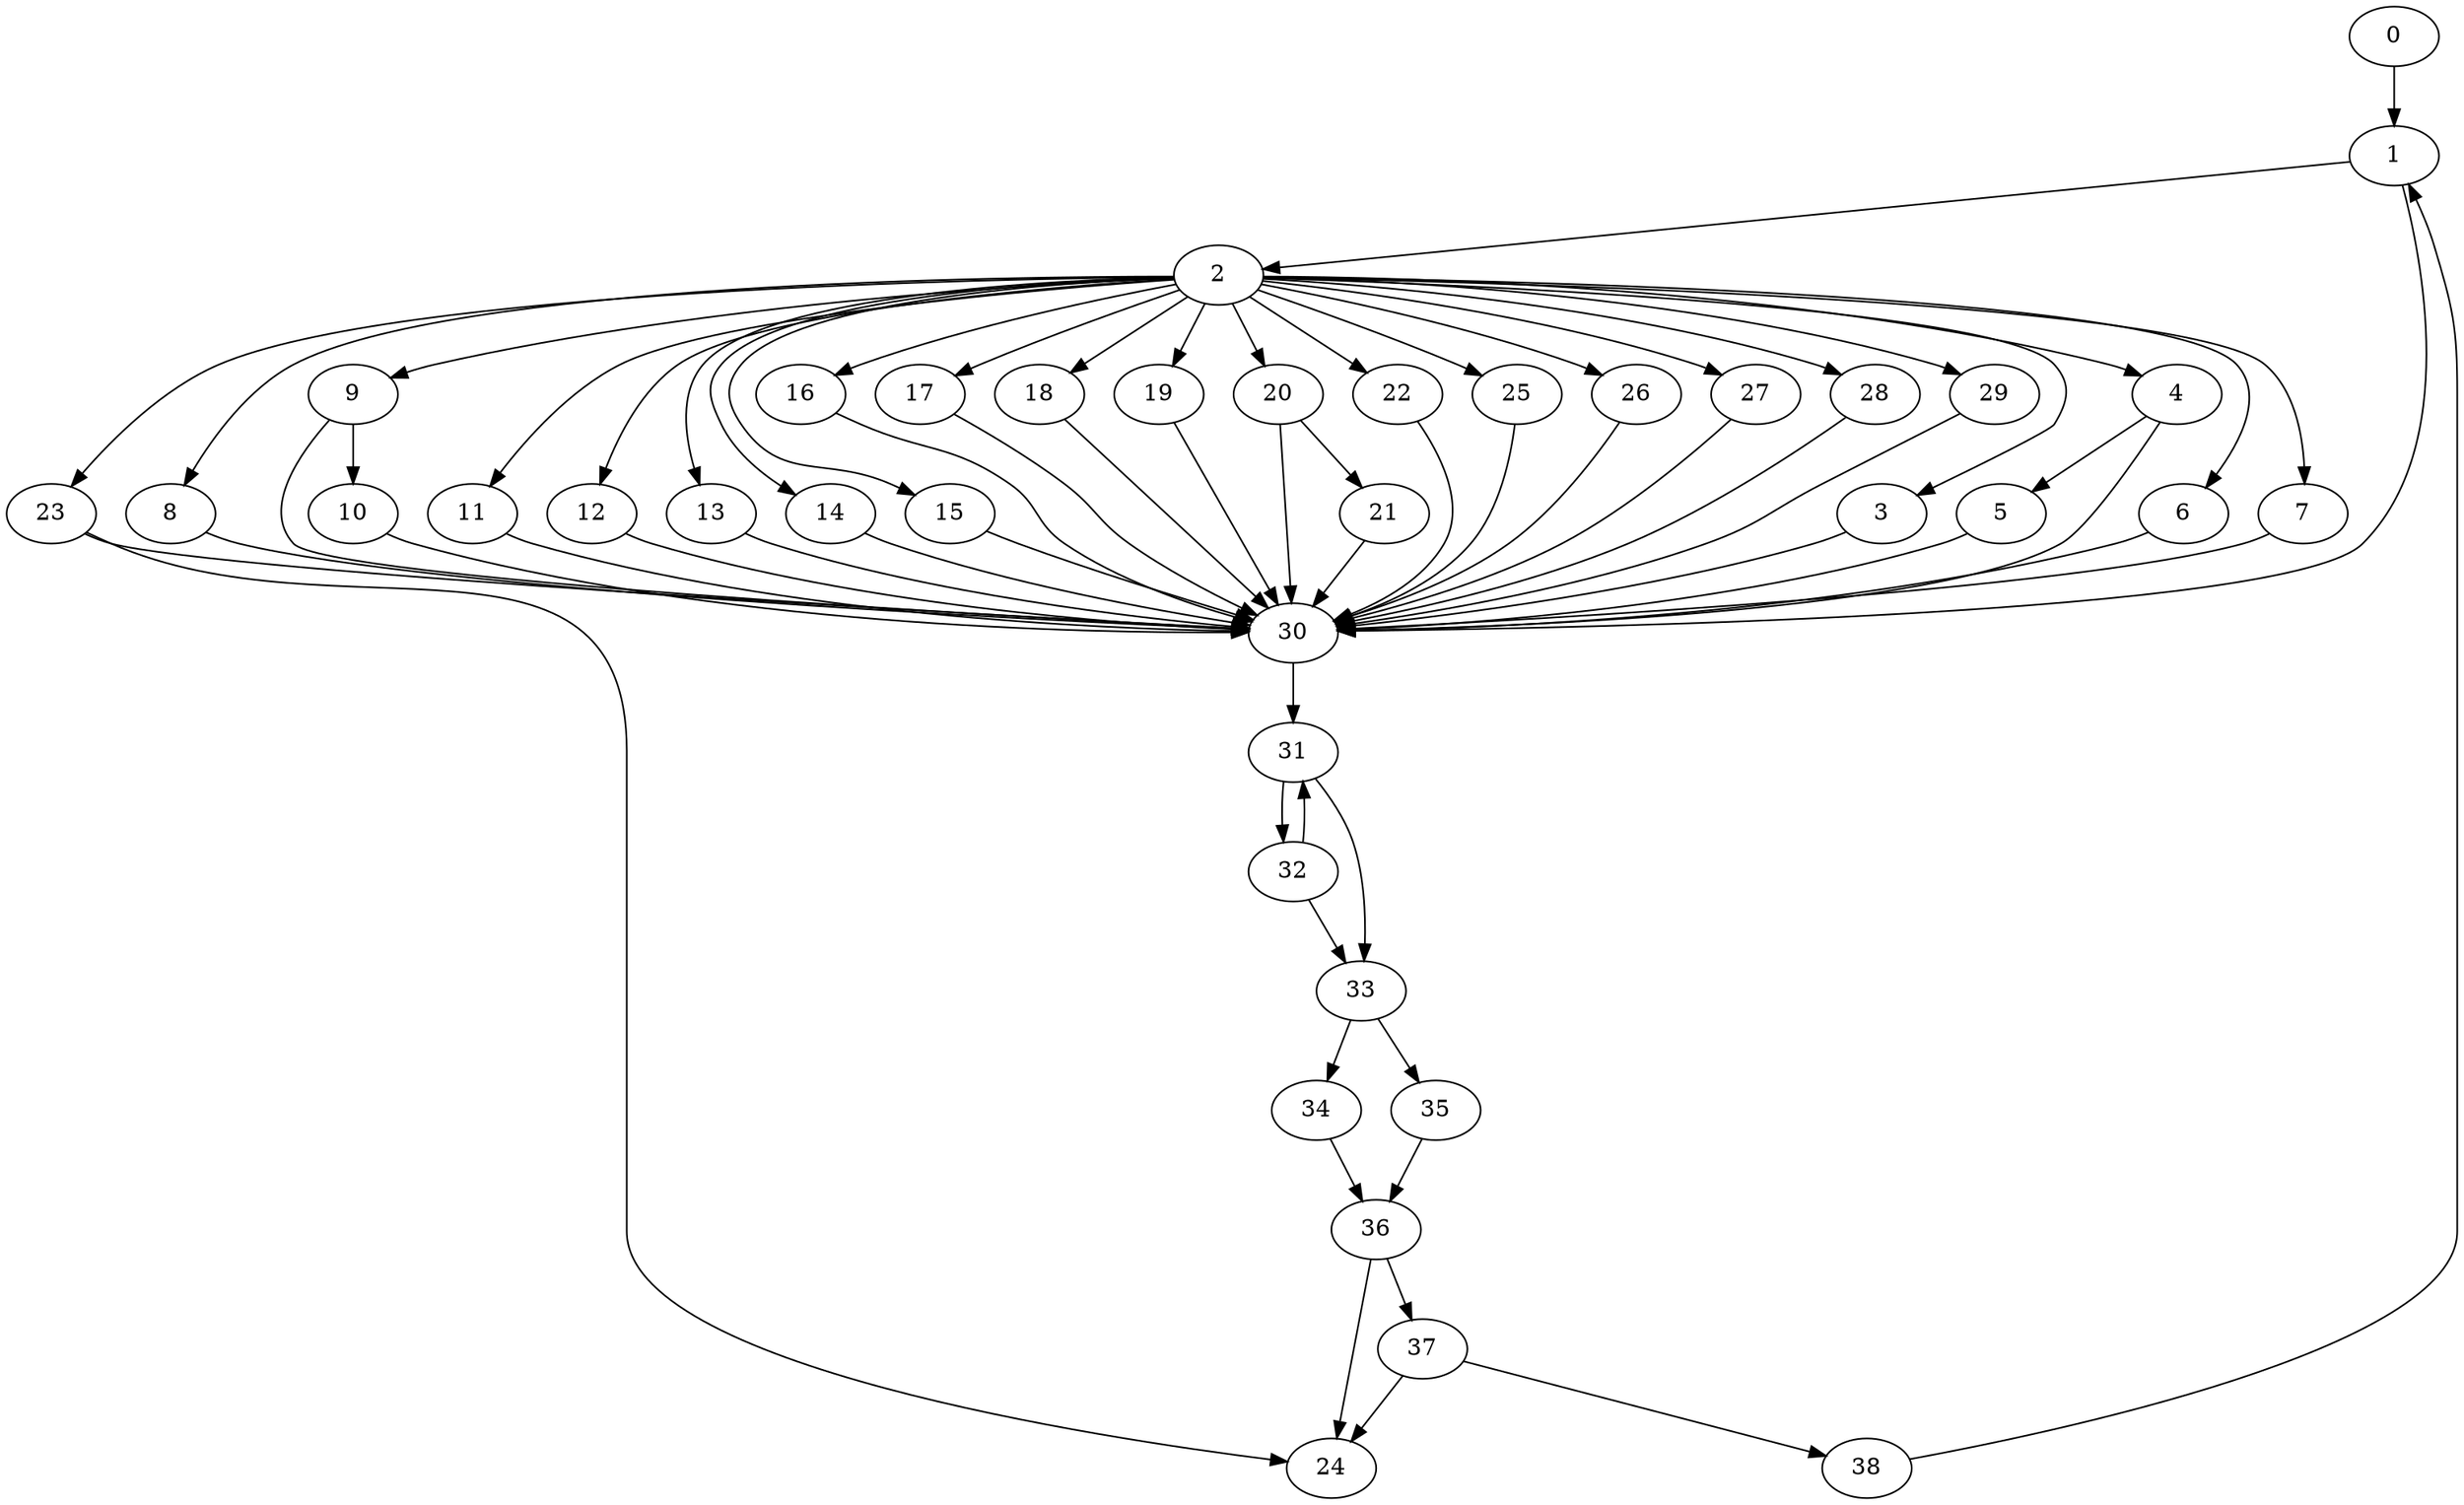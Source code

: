 digraph {
	0
	1
	2
	3
	4
	5
	6
	7
	8
	9
	10
	11
	12
	13
	14
	15
	16
	17
	18
	19
	20
	21
	22
	23
	24
	25
	26
	27
	28
	29
	30
	31
	32
	33
	34
	35
	36
	37
	38
	2 -> 13
	20 -> 21
	2 -> 19
	2 -> 26
	31 -> 32
	36 -> 37
	4 -> 5
	9 -> 10
	2 -> 15
	37 -> 38
	1 -> 2
	2 -> 4
	2 -> 27
	2 -> 18
	2 -> 23
	37 -> 24
	23 -> 24
	36 -> 24
	2 -> 29
	33 -> 34
	2 -> 7
	2 -> 8
	2 -> 14
	2 -> 22
	30 -> 31
	32 -> 31
	34 -> 36
	35 -> 36
	2 -> 11
	2 -> 16
	2 -> 9
	2 -> 12
	33 -> 35
	2 -> 25
	2 -> 3
	2 -> 17
	2 -> 20
	15 -> 30
	25 -> 30
	20 -> 30
	22 -> 30
	26 -> 30
	29 -> 30
	12 -> 30
	18 -> 30
	8 -> 30
	14 -> 30
	27 -> 30
	3 -> 30
	5 -> 30
	28 -> 30
	11 -> 30
	13 -> 30
	17 -> 30
	23 -> 30
	1 -> 30
	4 -> 30
	16 -> 30
	6 -> 30
	9 -> 30
	21 -> 30
	19 -> 30
	7 -> 30
	10 -> 30
	31 -> 33
	32 -> 33
	0 -> 1
	38 -> 1
	2 -> 6
	2 -> 28
}
